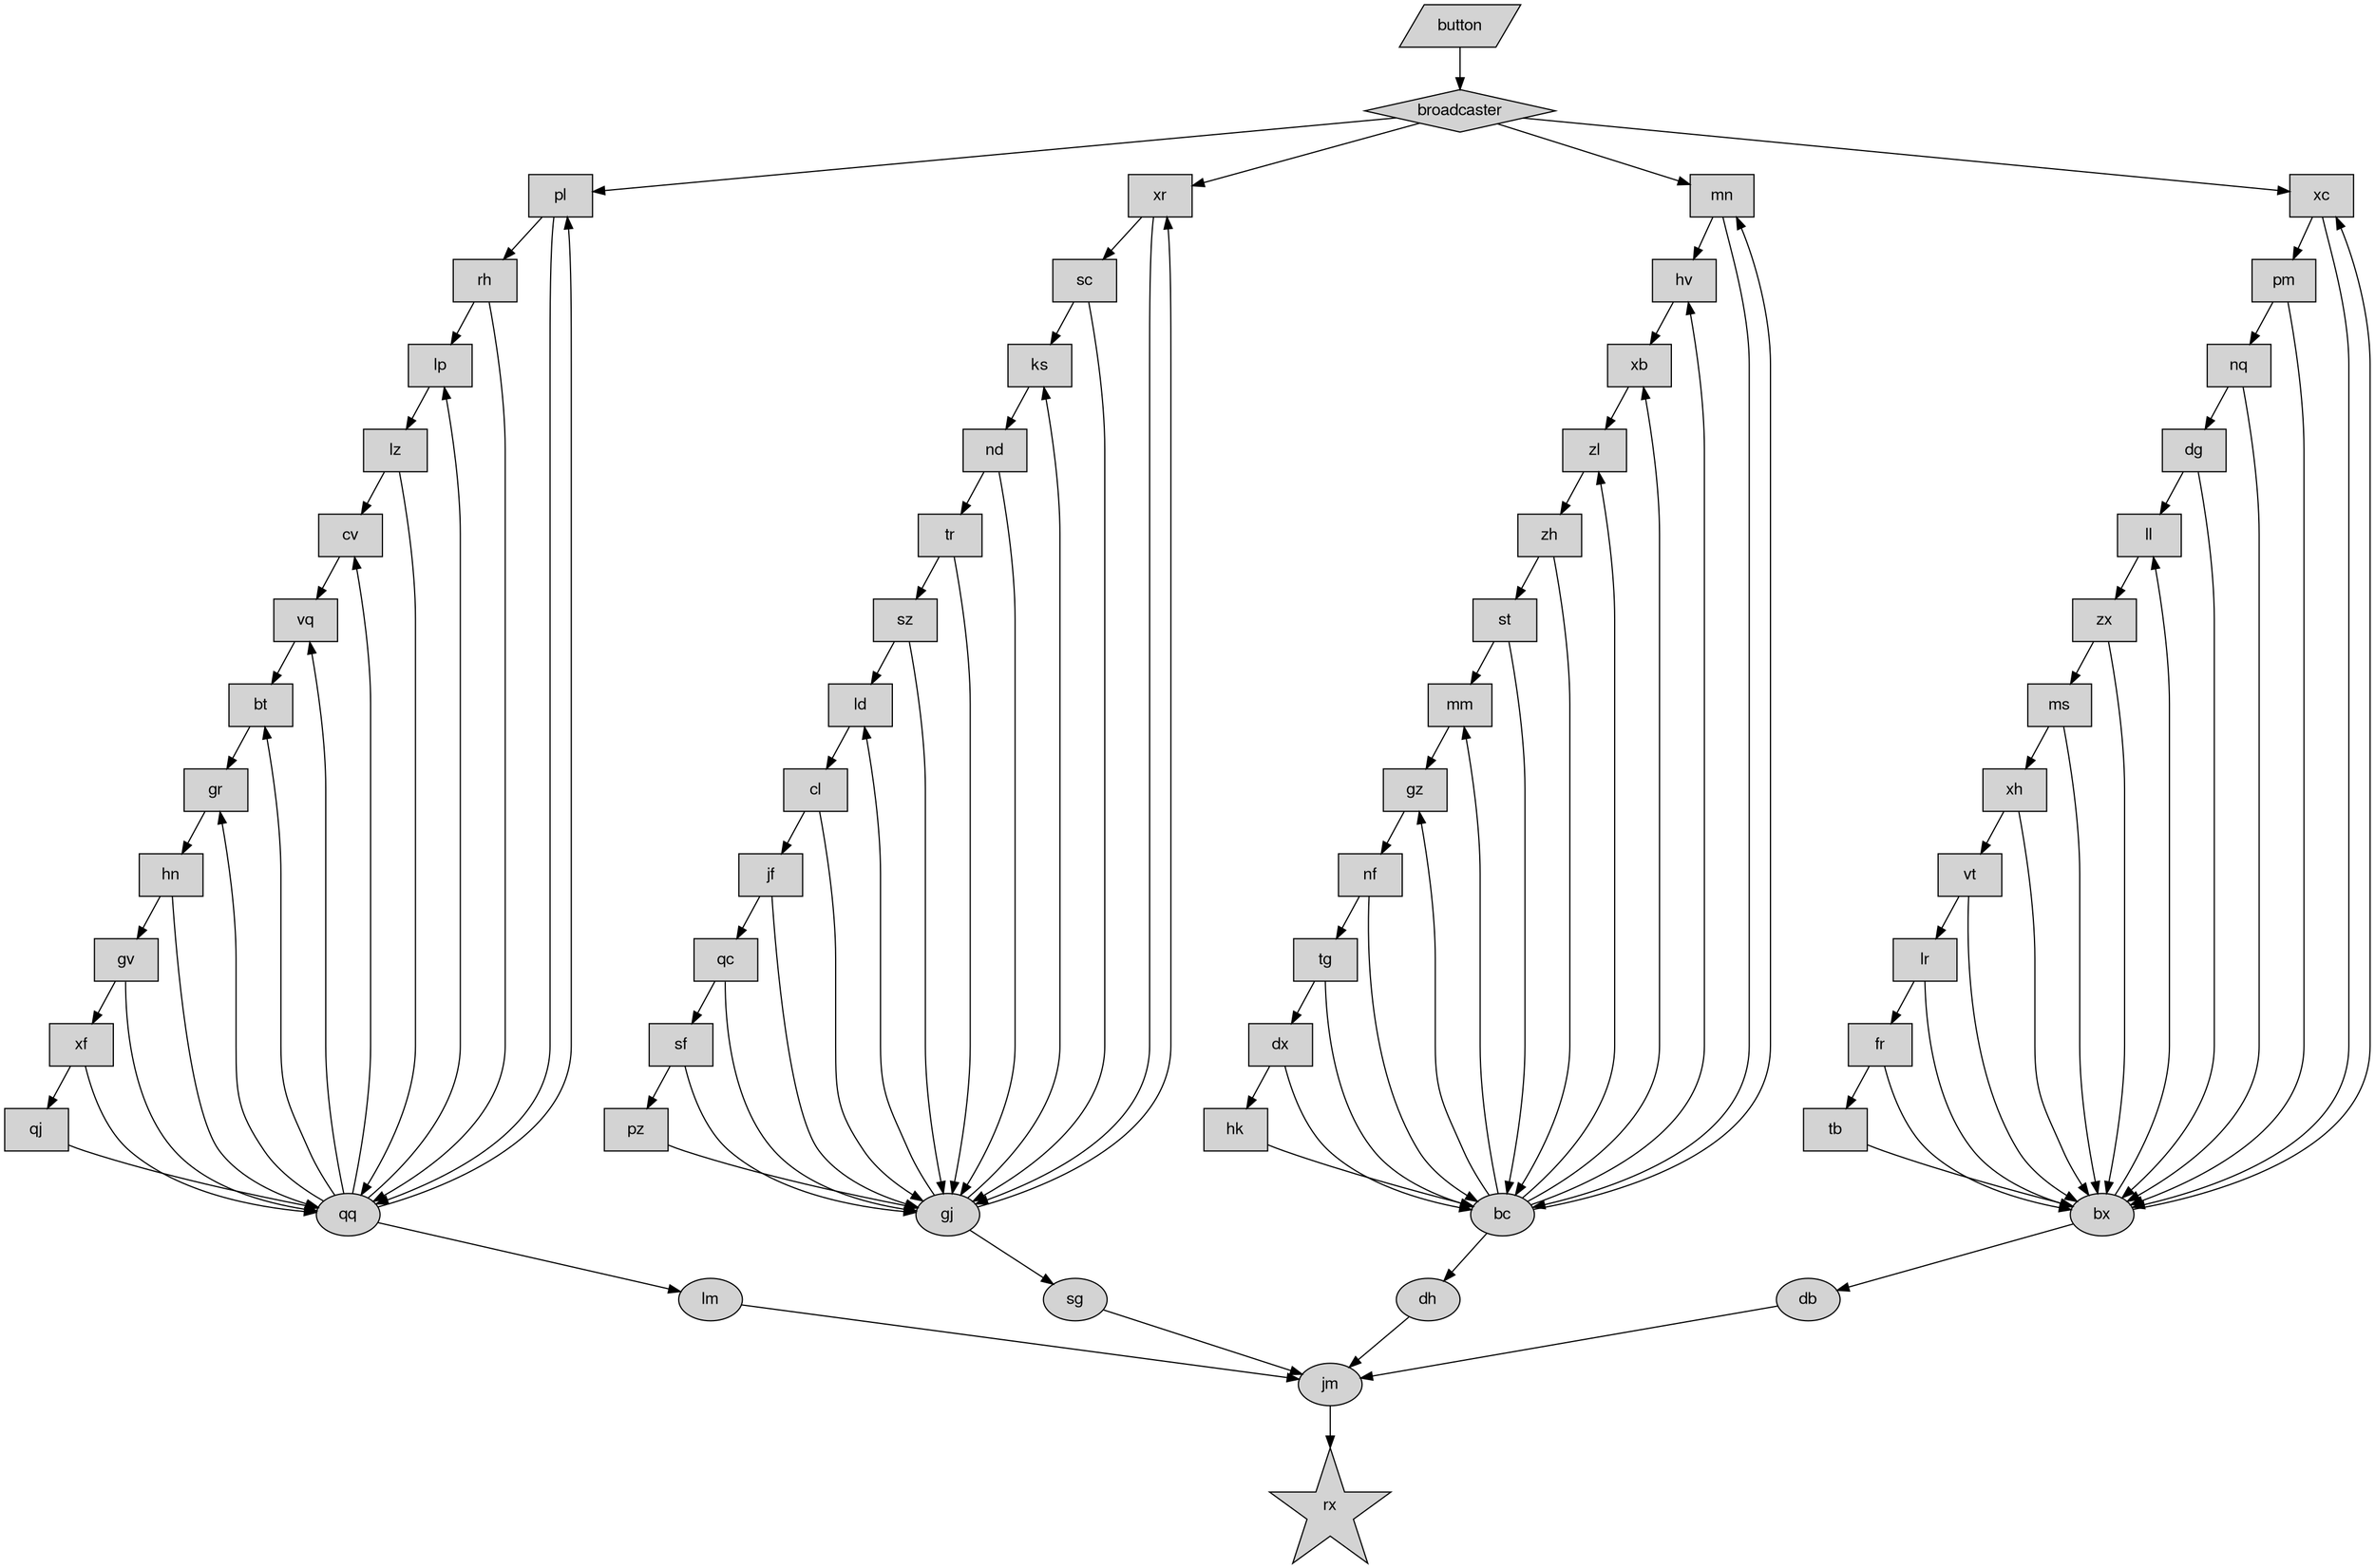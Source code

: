# render with:  dot -Tsvg -ograph.svg graph.dot

digraph aoc2023_20 {
    node [fontname="Segoe UI,FreeSans,Helvetica,Arial,sans-serif", style=filled, fillcolor=lightgrey];
    button [shape=parallelogram];
    broadcaster [shape=diamond];
    rx [shape=star];
    node [shape=box];  sf; zh; hk; st; gv; hv; nd; zx; sc; gr; pl; qc; xr; zl; dg; nf; lz; nq; rh; xf; ms; mn; xh; pz; vq; gz; bt; fr; ld; cv; cl; tr; sz; dx; lr; vt; ll; lp; mm; xb; tb; hn; jf; qj; xc; tg; ks; pm;
    node [shape=oval]; bc; gj; jm; sg; lm; qq; bx; dh; db;
    button->broadcaster;

    sf -> pz, gj;
    zh -> bc, st;
    hk -> bc;
    bc -> mn, zl, xb, mm, dh, hv, gz;
    st -> bc, mm;
    gv -> xf, qq;
    hv -> xb;
    nd -> gj, tr;
    zx -> bx, ms;
    sc -> ks, gj;
    gr -> hn;
    pl -> qq, rh;
    qc -> sf, gj;
    xr -> sc, gj;
    zl -> zh;
    gj -> ks, ld, sg, xr;
    dg -> ll, bx;
    nf -> bc, tg;
    lz -> cv, qq;
    nq -> dg, bx;
    rh -> qq, lp;
    xf -> qq, qj;
    ms -> bx, xh;
    mn -> bc, hv;
    jm -> rx;
    xh -> vt, bx;
    pz -> gj;
    vq -> bt;
    gz -> nf;
    bt -> gr;
    sg -> jm;
    fr -> bx, tb;
    lm -> jm;
    ld -> cl;
    cv -> vq;
    cl -> gj, jf;
    tr -> gj, sz;
    sz -> gj, ld;
    dx -> hk, bc;
    lr -> bx, fr;
    vt -> lr, bx;
    ll -> zx;
    broadcaster -> pl, xr, mn, xc;
    lp -> lz;
    mm -> gz;
    qq -> lm, gr, cv, vq, lp, pl, bt;
    xb -> zl;
    bx -> ll, xc, db;
    tb -> bx;
    hn -> gv, qq;
    jf -> qc, gj;
    qj -> qq;
    xc -> bx, pm;
    tg -> bc, dx;
    dh -> jm;
    ks -> nd;
    db -> jm;
    pm -> bx, nq;
}
